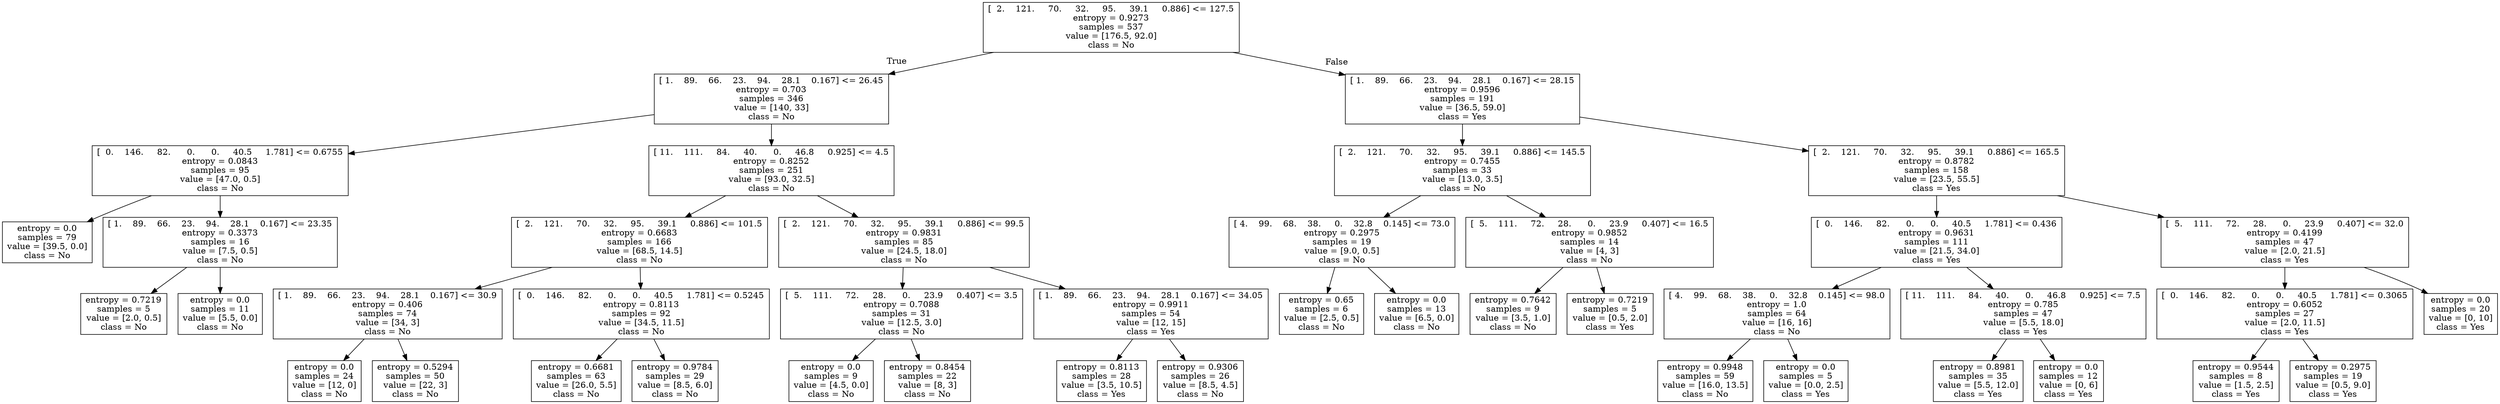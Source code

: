 digraph Tree {
node [shape=box] ;
0 [label="[  2.    121.     70.     32.     95.     39.1     0.886] <= 127.5\nentropy = 0.9273\nsamples = 537\nvalue = [176.5, 92.0]\nclass = No"] ;
1 [label="[ 1.    89.    66.    23.    94.    28.1    0.167] <= 26.45\nentropy = 0.703\nsamples = 346\nvalue = [140, 33]\nclass = No"] ;
0 -> 1 [labeldistance=2.5, labelangle=45, headlabel="True"] ;
2 [label="[  0.    146.     82.      0.      0.     40.5     1.781] <= 0.6755\nentropy = 0.0843\nsamples = 95\nvalue = [47.0, 0.5]\nclass = No"] ;
1 -> 2 ;
3 [label="entropy = 0.0\nsamples = 79\nvalue = [39.5, 0.0]\nclass = No"] ;
2 -> 3 ;
4 [label="[ 1.    89.    66.    23.    94.    28.1    0.167] <= 23.35\nentropy = 0.3373\nsamples = 16\nvalue = [7.5, 0.5]\nclass = No"] ;
2 -> 4 ;
5 [label="entropy = 0.7219\nsamples = 5\nvalue = [2.0, 0.5]\nclass = No"] ;
4 -> 5 ;
6 [label="entropy = 0.0\nsamples = 11\nvalue = [5.5, 0.0]\nclass = No"] ;
4 -> 6 ;
7 [label="[ 11.    111.     84.     40.      0.     46.8     0.925] <= 4.5\nentropy = 0.8252\nsamples = 251\nvalue = [93.0, 32.5]\nclass = No"] ;
1 -> 7 ;
8 [label="[  2.    121.     70.     32.     95.     39.1     0.886] <= 101.5\nentropy = 0.6683\nsamples = 166\nvalue = [68.5, 14.5]\nclass = No"] ;
7 -> 8 ;
9 [label="[ 1.    89.    66.    23.    94.    28.1    0.167] <= 30.9\nentropy = 0.406\nsamples = 74\nvalue = [34, 3]\nclass = No"] ;
8 -> 9 ;
10 [label="entropy = 0.0\nsamples = 24\nvalue = [12, 0]\nclass = No"] ;
9 -> 10 ;
11 [label="entropy = 0.5294\nsamples = 50\nvalue = [22, 3]\nclass = No"] ;
9 -> 11 ;
12 [label="[  0.    146.     82.      0.      0.     40.5     1.781] <= 0.5245\nentropy = 0.8113\nsamples = 92\nvalue = [34.5, 11.5]\nclass = No"] ;
8 -> 12 ;
13 [label="entropy = 0.6681\nsamples = 63\nvalue = [26.0, 5.5]\nclass = No"] ;
12 -> 13 ;
14 [label="entropy = 0.9784\nsamples = 29\nvalue = [8.5, 6.0]\nclass = No"] ;
12 -> 14 ;
15 [label="[  2.    121.     70.     32.     95.     39.1     0.886] <= 99.5\nentropy = 0.9831\nsamples = 85\nvalue = [24.5, 18.0]\nclass = No"] ;
7 -> 15 ;
16 [label="[  5.    111.     72.     28.      0.     23.9     0.407] <= 3.5\nentropy = 0.7088\nsamples = 31\nvalue = [12.5, 3.0]\nclass = No"] ;
15 -> 16 ;
17 [label="entropy = 0.0\nsamples = 9\nvalue = [4.5, 0.0]\nclass = No"] ;
16 -> 17 ;
18 [label="entropy = 0.8454\nsamples = 22\nvalue = [8, 3]\nclass = No"] ;
16 -> 18 ;
19 [label="[ 1.    89.    66.    23.    94.    28.1    0.167] <= 34.05\nentropy = 0.9911\nsamples = 54\nvalue = [12, 15]\nclass = Yes"] ;
15 -> 19 ;
20 [label="entropy = 0.8113\nsamples = 28\nvalue = [3.5, 10.5]\nclass = Yes"] ;
19 -> 20 ;
21 [label="entropy = 0.9306\nsamples = 26\nvalue = [8.5, 4.5]\nclass = No"] ;
19 -> 21 ;
22 [label="[ 1.    89.    66.    23.    94.    28.1    0.167] <= 28.15\nentropy = 0.9596\nsamples = 191\nvalue = [36.5, 59.0]\nclass = Yes"] ;
0 -> 22 [labeldistance=2.5, labelangle=-45, headlabel="False"] ;
23 [label="[  2.    121.     70.     32.     95.     39.1     0.886] <= 145.5\nentropy = 0.7455\nsamples = 33\nvalue = [13.0, 3.5]\nclass = No"] ;
22 -> 23 ;
24 [label="[ 4.    99.    68.    38.     0.    32.8    0.145] <= 73.0\nentropy = 0.2975\nsamples = 19\nvalue = [9.0, 0.5]\nclass = No"] ;
23 -> 24 ;
25 [label="entropy = 0.65\nsamples = 6\nvalue = [2.5, 0.5]\nclass = No"] ;
24 -> 25 ;
26 [label="entropy = 0.0\nsamples = 13\nvalue = [6.5, 0.0]\nclass = No"] ;
24 -> 26 ;
27 [label="[  5.    111.     72.     28.      0.     23.9     0.407] <= 16.5\nentropy = 0.9852\nsamples = 14\nvalue = [4, 3]\nclass = No"] ;
23 -> 27 ;
28 [label="entropy = 0.7642\nsamples = 9\nvalue = [3.5, 1.0]\nclass = No"] ;
27 -> 28 ;
29 [label="entropy = 0.7219\nsamples = 5\nvalue = [0.5, 2.0]\nclass = Yes"] ;
27 -> 29 ;
30 [label="[  2.    121.     70.     32.     95.     39.1     0.886] <= 165.5\nentropy = 0.8782\nsamples = 158\nvalue = [23.5, 55.5]\nclass = Yes"] ;
22 -> 30 ;
31 [label="[  0.    146.     82.      0.      0.     40.5     1.781] <= 0.436\nentropy = 0.9631\nsamples = 111\nvalue = [21.5, 34.0]\nclass = Yes"] ;
30 -> 31 ;
32 [label="[ 4.    99.    68.    38.     0.    32.8    0.145] <= 98.0\nentropy = 1.0\nsamples = 64\nvalue = [16, 16]\nclass = No"] ;
31 -> 32 ;
33 [label="entropy = 0.9948\nsamples = 59\nvalue = [16.0, 13.5]\nclass = No"] ;
32 -> 33 ;
34 [label="entropy = 0.0\nsamples = 5\nvalue = [0.0, 2.5]\nclass = Yes"] ;
32 -> 34 ;
35 [label="[ 11.    111.     84.     40.      0.     46.8     0.925] <= 7.5\nentropy = 0.785\nsamples = 47\nvalue = [5.5, 18.0]\nclass = Yes"] ;
31 -> 35 ;
36 [label="entropy = 0.8981\nsamples = 35\nvalue = [5.5, 12.0]\nclass = Yes"] ;
35 -> 36 ;
37 [label="entropy = 0.0\nsamples = 12\nvalue = [0, 6]\nclass = Yes"] ;
35 -> 37 ;
38 [label="[  5.    111.     72.     28.      0.     23.9     0.407] <= 32.0\nentropy = 0.4199\nsamples = 47\nvalue = [2.0, 21.5]\nclass = Yes"] ;
30 -> 38 ;
39 [label="[  0.    146.     82.      0.      0.     40.5     1.781] <= 0.3065\nentropy = 0.6052\nsamples = 27\nvalue = [2.0, 11.5]\nclass = Yes"] ;
38 -> 39 ;
40 [label="entropy = 0.9544\nsamples = 8\nvalue = [1.5, 2.5]\nclass = Yes"] ;
39 -> 40 ;
41 [label="entropy = 0.2975\nsamples = 19\nvalue = [0.5, 9.0]\nclass = Yes"] ;
39 -> 41 ;
42 [label="entropy = 0.0\nsamples = 20\nvalue = [0, 10]\nclass = Yes"] ;
38 -> 42 ;
}